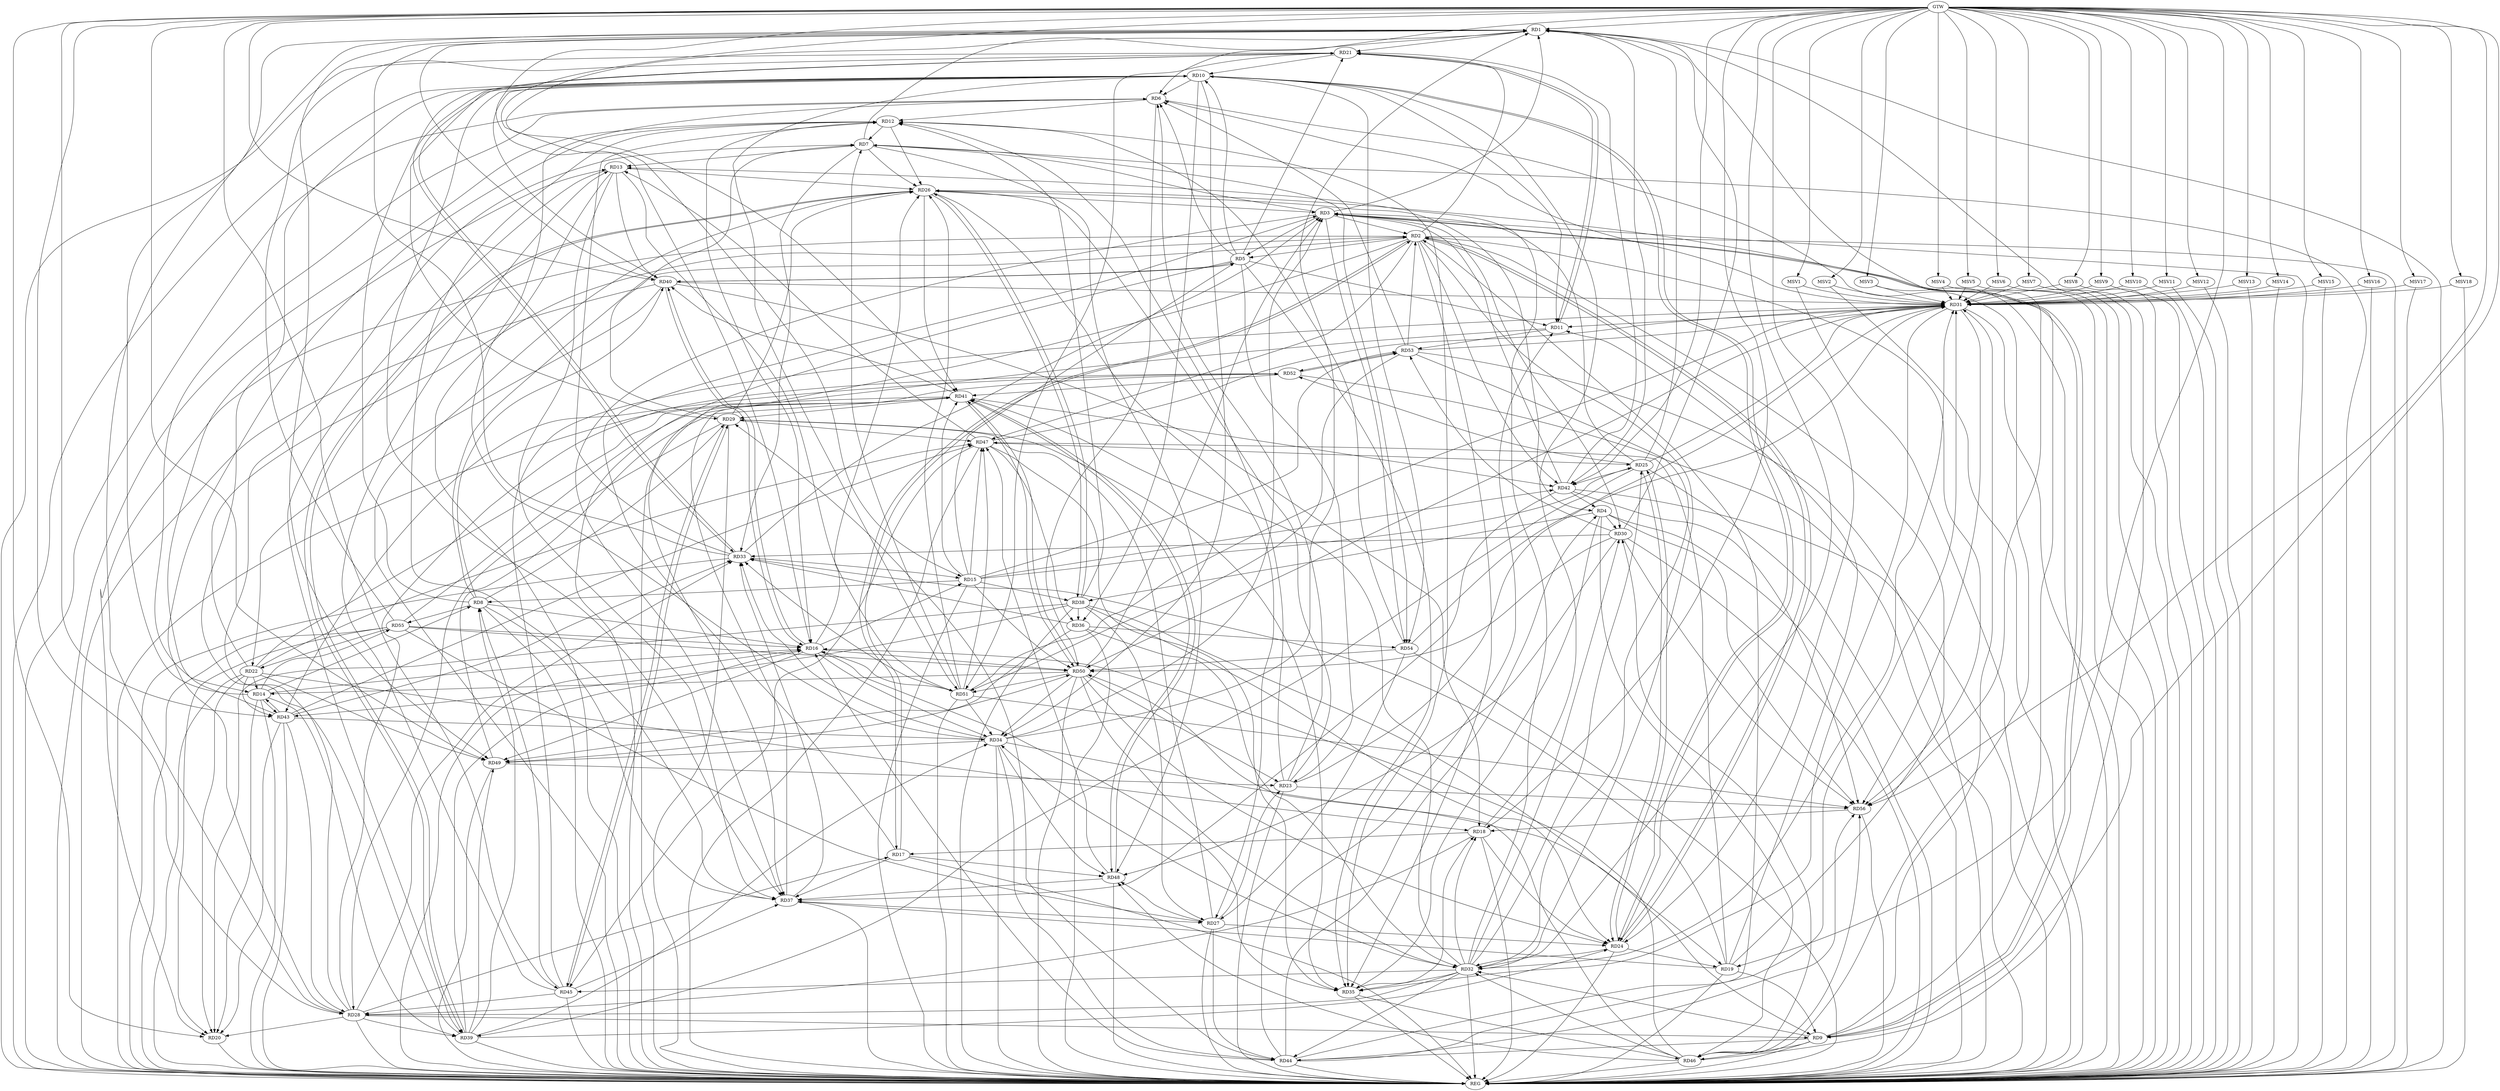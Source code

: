 strict digraph G {
  RD1 [ label="RD1" ];
  RD2 [ label="RD2" ];
  RD3 [ label="RD3" ];
  RD4 [ label="RD4" ];
  RD5 [ label="RD5" ];
  RD6 [ label="RD6" ];
  RD7 [ label="RD7" ];
  RD8 [ label="RD8" ];
  RD9 [ label="RD9" ];
  RD10 [ label="RD10" ];
  RD11 [ label="RD11" ];
  RD12 [ label="RD12" ];
  RD13 [ label="RD13" ];
  RD14 [ label="RD14" ];
  RD15 [ label="RD15" ];
  RD16 [ label="RD16" ];
  RD17 [ label="RD17" ];
  RD18 [ label="RD18" ];
  RD19 [ label="RD19" ];
  RD20 [ label="RD20" ];
  RD21 [ label="RD21" ];
  RD22 [ label="RD22" ];
  RD23 [ label="RD23" ];
  RD24 [ label="RD24" ];
  RD25 [ label="RD25" ];
  RD26 [ label="RD26" ];
  RD27 [ label="RD27" ];
  RD28 [ label="RD28" ];
  RD29 [ label="RD29" ];
  RD30 [ label="RD30" ];
  RD31 [ label="RD31" ];
  RD32 [ label="RD32" ];
  RD33 [ label="RD33" ];
  RD34 [ label="RD34" ];
  RD35 [ label="RD35" ];
  RD36 [ label="RD36" ];
  RD37 [ label="RD37" ];
  RD38 [ label="RD38" ];
  RD39 [ label="RD39" ];
  RD40 [ label="RD40" ];
  RD41 [ label="RD41" ];
  RD42 [ label="RD42" ];
  RD43 [ label="RD43" ];
  RD44 [ label="RD44" ];
  RD45 [ label="RD45" ];
  RD46 [ label="RD46" ];
  RD47 [ label="RD47" ];
  RD48 [ label="RD48" ];
  RD49 [ label="RD49" ];
  RD50 [ label="RD50" ];
  RD51 [ label="RD51" ];
  RD52 [ label="RD52" ];
  RD53 [ label="RD53" ];
  RD54 [ label="RD54" ];
  RD55 [ label="RD55" ];
  RD56 [ label="RD56" ];
  GTW [ label="GTW" ];
  REG [ label="REG" ];
  MSV1 [ label="MSV1" ];
  MSV2 [ label="MSV2" ];
  MSV3 [ label="MSV3" ];
  MSV4 [ label="MSV4" ];
  MSV5 [ label="MSV5" ];
  MSV6 [ label="MSV6" ];
  MSV7 [ label="MSV7" ];
  MSV8 [ label="MSV8" ];
  MSV9 [ label="MSV9" ];
  MSV10 [ label="MSV10" ];
  MSV11 [ label="MSV11" ];
  MSV12 [ label="MSV12" ];
  MSV13 [ label="MSV13" ];
  MSV14 [ label="MSV14" ];
  MSV15 [ label="MSV15" ];
  MSV16 [ label="MSV16" ];
  MSV17 [ label="MSV17" ];
  MSV18 [ label="MSV18" ];
  RD3 -> RD1;
  RD7 -> RD1;
  RD14 -> RD1;
  RD1 -> RD21;
  RD25 -> RD1;
  RD1 -> RD28;
  RD30 -> RD1;
  RD33 -> RD1;
  RD34 -> RD1;
  RD40 -> RD1;
  RD1 -> RD41;
  RD1 -> RD42;
  RD46 -> RD1;
  RD1 -> RD49;
  RD1 -> RD56;
  RD3 -> RD2;
  RD2 -> RD5;
  RD8 -> RD2;
  RD2 -> RD17;
  RD17 -> RD2;
  RD19 -> RD2;
  RD2 -> RD20;
  RD2 -> RD21;
  RD22 -> RD2;
  RD2 -> RD24;
  RD24 -> RD2;
  RD2 -> RD32;
  RD2 -> RD35;
  RD2 -> RD37;
  RD2 -> RD42;
  RD44 -> RD2;
  RD2 -> RD47;
  RD53 -> RD2;
  RD2 -> RD56;
  RD3 -> RD5;
  RD3 -> RD7;
  RD3 -> RD9;
  RD9 -> RD3;
  RD17 -> RD3;
  RD25 -> RD3;
  RD26 -> RD3;
  RD3 -> RD30;
  RD33 -> RD3;
  RD34 -> RD3;
  RD3 -> RD37;
  RD42 -> RD3;
  RD50 -> RD3;
  RD3 -> RD54;
  RD26 -> RD4;
  RD4 -> RD30;
  RD4 -> RD35;
  RD4 -> RD38;
  RD42 -> RD4;
  RD44 -> RD4;
  RD4 -> RD46;
  RD4 -> RD56;
  RD5 -> RD6;
  RD5 -> RD10;
  RD5 -> RD11;
  RD15 -> RD5;
  RD5 -> RD21;
  RD5 -> RD23;
  RD5 -> RD35;
  RD5 -> RD40;
  RD40 -> RD5;
  RD10 -> RD6;
  RD6 -> RD12;
  RD6 -> RD14;
  RD23 -> RD6;
  RD31 -> RD6;
  RD34 -> RD6;
  RD6 -> RD46;
  RD6 -> RD50;
  RD53 -> RD6;
  RD12 -> RD7;
  RD7 -> RD13;
  RD7 -> RD26;
  RD28 -> RD7;
  RD29 -> RD7;
  RD7 -> RD33;
  RD7 -> RD48;
  RD51 -> RD7;
  RD7 -> RD54;
  RD8 -> RD10;
  RD14 -> RD8;
  RD15 -> RD8;
  RD8 -> RD16;
  RD8 -> RD29;
  RD8 -> RD37;
  RD39 -> RD8;
  RD8 -> RD40;
  RD45 -> RD8;
  RD8 -> RD55;
  RD19 -> RD9;
  RD9 -> RD26;
  RD28 -> RD9;
  RD9 -> RD31;
  RD9 -> RD32;
  RD34 -> RD9;
  RD9 -> RD44;
  RD9 -> RD46;
  RD10 -> RD11;
  RD18 -> RD10;
  RD21 -> RD10;
  RD10 -> RD24;
  RD24 -> RD10;
  RD10 -> RD29;
  RD10 -> RD34;
  RD10 -> RD36;
  RD10 -> RD37;
  RD39 -> RD10;
  RD40 -> RD10;
  RD10 -> RD51;
  RD10 -> RD54;
  RD19 -> RD11;
  RD11 -> RD21;
  RD21 -> RD11;
  RD31 -> RD11;
  RD44 -> RD11;
  RD11 -> RD53;
  RD12 -> RD16;
  RD23 -> RD12;
  RD12 -> RD26;
  RD28 -> RD12;
  RD33 -> RD12;
  RD12 -> RD35;
  RD12 -> RD37;
  RD38 -> RD12;
  RD54 -> RD12;
  RD13 -> RD26;
  RD32 -> RD13;
  RD13 -> RD37;
  RD13 -> RD39;
  RD13 -> RD40;
  RD43 -> RD13;
  RD45 -> RD13;
  RD47 -> RD13;
  RD13 -> RD51;
  RD14 -> RD16;
  RD14 -> RD20;
  RD22 -> RD14;
  RD14 -> RD39;
  RD14 -> RD43;
  RD43 -> RD14;
  RD50 -> RD14;
  RD14 -> RD55;
  RD16 -> RD15;
  RD15 -> RD25;
  RD33 -> RD15;
  RD15 -> RD38;
  RD15 -> RD41;
  RD15 -> RD42;
  RD15 -> RD47;
  RD15 -> RD50;
  RD15 -> RD53;
  RD16 -> RD26;
  RD16 -> RD34;
  RD16 -> RD35;
  RD39 -> RD16;
  RD16 -> RD40;
  RD40 -> RD16;
  RD44 -> RD16;
  RD46 -> RD16;
  RD16 -> RD49;
  RD16 -> RD50;
  RD51 -> RD16;
  RD55 -> RD16;
  RD18 -> RD17;
  RD28 -> RD17;
  RD17 -> RD37;
  RD17 -> RD48;
  RD22 -> RD18;
  RD18 -> RD24;
  RD18 -> RD28;
  RD32 -> RD18;
  RD35 -> RD18;
  RD40 -> RD18;
  RD56 -> RD18;
  RD24 -> RD19;
  RD19 -> RD33;
  RD19 -> RD37;
  RD38 -> RD19;
  RD19 -> RD47;
  RD22 -> RD20;
  RD28 -> RD20;
  RD38 -> RD20;
  RD43 -> RD20;
  RD55 -> RD20;
  RD21 -> RD33;
  RD33 -> RD21;
  RD42 -> RD21;
  RD21 -> RD51;
  RD55 -> RD21;
  RD40 -> RD22;
  RD22 -> RD41;
  RD22 -> RD43;
  RD22 -> RD47;
  RD22 -> RD49;
  RD55 -> RD22;
  RD23 -> RD26;
  RD27 -> RD23;
  RD23 -> RD31;
  RD49 -> RD23;
  RD50 -> RD23;
  RD23 -> RD56;
  RD24 -> RD25;
  RD25 -> RD24;
  RD27 -> RD24;
  RD24 -> RD32;
  RD38 -> RD24;
  RD39 -> RD24;
  RD50 -> RD24;
  RD25 -> RD31;
  RD32 -> RD25;
  RD25 -> RD39;
  RD25 -> RD42;
  RD47 -> RD25;
  RD25 -> RD52;
  RD26 -> RD27;
  RD29 -> RD26;
  RD26 -> RD38;
  RD38 -> RD26;
  RD26 -> RD39;
  RD39 -> RD26;
  RD26 -> RD41;
  RD51 -> RD26;
  RD27 -> RD29;
  RD37 -> RD27;
  RD38 -> RD27;
  RD27 -> RD44;
  RD27 -> RD48;
  RD54 -> RD27;
  RD55 -> RD27;
  RD29 -> RD28;
  RD32 -> RD28;
  RD28 -> RD33;
  RD28 -> RD39;
  RD43 -> RD28;
  RD45 -> RD28;
  RD28 -> RD52;
  RD29 -> RD35;
  RD41 -> RD29;
  RD44 -> RD29;
  RD29 -> RD45;
  RD45 -> RD29;
  RD29 -> RD47;
  RD32 -> RD30;
  RD30 -> RD33;
  RD46 -> RD30;
  RD30 -> RD48;
  RD30 -> RD50;
  RD30 -> RD53;
  RD30 -> RD56;
  RD32 -> RD31;
  RD31 -> RD35;
  RD40 -> RD31;
  RD44 -> RD31;
  RD45 -> RD31;
  RD47 -> RD31;
  RD31 -> RD50;
  RD51 -> RD31;
  RD53 -> RD31;
  RD54 -> RD31;
  RD31 -> RD56;
  RD32 -> RD34;
  RD32 -> RD35;
  RD36 -> RD32;
  RD32 -> RD41;
  RD32 -> RD44;
  RD32 -> RD45;
  RD46 -> RD32;
  RD50 -> RD32;
  RD53 -> RD32;
  RD34 -> RD33;
  RD36 -> RD33;
  RD37 -> RD33;
  RD43 -> RD33;
  RD51 -> RD33;
  RD39 -> RD34;
  RD43 -> RD34;
  RD34 -> RD44;
  RD34 -> RD48;
  RD34 -> RD49;
  RD50 -> RD34;
  RD51 -> RD34;
  RD35 -> RD46;
  RD47 -> RD35;
  RD38 -> RD36;
  RD47 -> RD36;
  RD36 -> RD49;
  RD36 -> RD54;
  RD42 -> RD37;
  RD45 -> RD37;
  RD48 -> RD37;
  RD37 -> RD52;
  RD38 -> RD43;
  RD39 -> RD49;
  RD41 -> RD40;
  RD41 -> RD42;
  RD41 -> RD48;
  RD48 -> RD41;
  RD49 -> RD41;
  RD41 -> RD50;
  RD50 -> RD41;
  RD52 -> RD41;
  RD55 -> RD41;
  RD42 -> RD56;
  RD43 -> RD47;
  RD52 -> RD43;
  RD44 -> RD56;
  RD47 -> RD45;
  RD46 -> RD48;
  RD46 -> RD50;
  RD46 -> RD56;
  RD48 -> RD47;
  RD51 -> RD47;
  RD49 -> RD50;
  RD50 -> RD51;
  RD54 -> RD50;
  RD55 -> RD50;
  RD53 -> RD51;
  RD51 -> RD56;
  RD52 -> RD53;
  RD53 -> RD52;
  GTW -> RD24;
  GTW -> RD43;
  GTW -> RD42;
  GTW -> RD6;
  GTW -> RD45;
  GTW -> RD20;
  GTW -> RD1;
  GTW -> RD49;
  GTW -> RD18;
  GTW -> RD40;
  GTW -> RD16;
  GTW -> RD15;
  GTW -> RD28;
  GTW -> RD56;
  GTW -> RD9;
  GTW -> RD32;
  GTW -> RD19;
  RD1 -> REG;
  RD2 -> REG;
  RD3 -> REG;
  RD4 -> REG;
  RD5 -> REG;
  RD6 -> REG;
  RD7 -> REG;
  RD8 -> REG;
  RD9 -> REG;
  RD10 -> REG;
  RD11 -> REG;
  RD12 -> REG;
  RD13 -> REG;
  RD14 -> REG;
  RD15 -> REG;
  RD16 -> REG;
  RD17 -> REG;
  RD18 -> REG;
  RD19 -> REG;
  RD20 -> REG;
  RD21 -> REG;
  RD22 -> REG;
  RD23 -> REG;
  RD24 -> REG;
  RD25 -> REG;
  RD26 -> REG;
  RD27 -> REG;
  RD28 -> REG;
  RD29 -> REG;
  RD30 -> REG;
  RD31 -> REG;
  RD32 -> REG;
  RD33 -> REG;
  RD34 -> REG;
  RD35 -> REG;
  RD36 -> REG;
  RD37 -> REG;
  RD38 -> REG;
  RD39 -> REG;
  RD40 -> REG;
  RD41 -> REG;
  RD42 -> REG;
  RD43 -> REG;
  RD44 -> REG;
  RD45 -> REG;
  RD46 -> REG;
  RD47 -> REG;
  RD48 -> REG;
  RD49 -> REG;
  RD50 -> REG;
  RD51 -> REG;
  RD52 -> REG;
  RD53 -> REG;
  RD54 -> REG;
  RD55 -> REG;
  RD56 -> REG;
  MSV1 -> RD31;
  MSV2 -> RD31;
  MSV3 -> RD31;
  MSV4 -> RD31;
  GTW -> MSV1;
  MSV1 -> REG;
  GTW -> MSV2;
  MSV2 -> REG;
  GTW -> MSV3;
  MSV3 -> REG;
  GTW -> MSV4;
  MSV4 -> REG;
  MSV5 -> RD31;
  MSV6 -> RD31;
  MSV7 -> RD31;
  GTW -> MSV5;
  MSV5 -> REG;
  GTW -> MSV6;
  MSV6 -> REG;
  GTW -> MSV7;
  MSV7 -> REG;
  MSV8 -> RD31;
  MSV9 -> RD31;
  GTW -> MSV8;
  MSV8 -> REG;
  GTW -> MSV9;
  MSV9 -> REG;
  MSV10 -> RD31;
  GTW -> MSV10;
  MSV10 -> REG;
  MSV11 -> RD31;
  MSV12 -> RD31;
  GTW -> MSV11;
  MSV11 -> REG;
  GTW -> MSV12;
  MSV12 -> REG;
  MSV13 -> RD31;
  MSV14 -> RD31;
  GTW -> MSV13;
  MSV13 -> REG;
  GTW -> MSV14;
  MSV14 -> REG;
  MSV15 -> RD31;
  GTW -> MSV15;
  MSV15 -> REG;
  MSV16 -> RD31;
  GTW -> MSV16;
  MSV16 -> REG;
  MSV17 -> RD31;
  GTW -> MSV17;
  MSV17 -> REG;
  MSV18 -> RD31;
  GTW -> MSV18;
  MSV18 -> REG;
}
